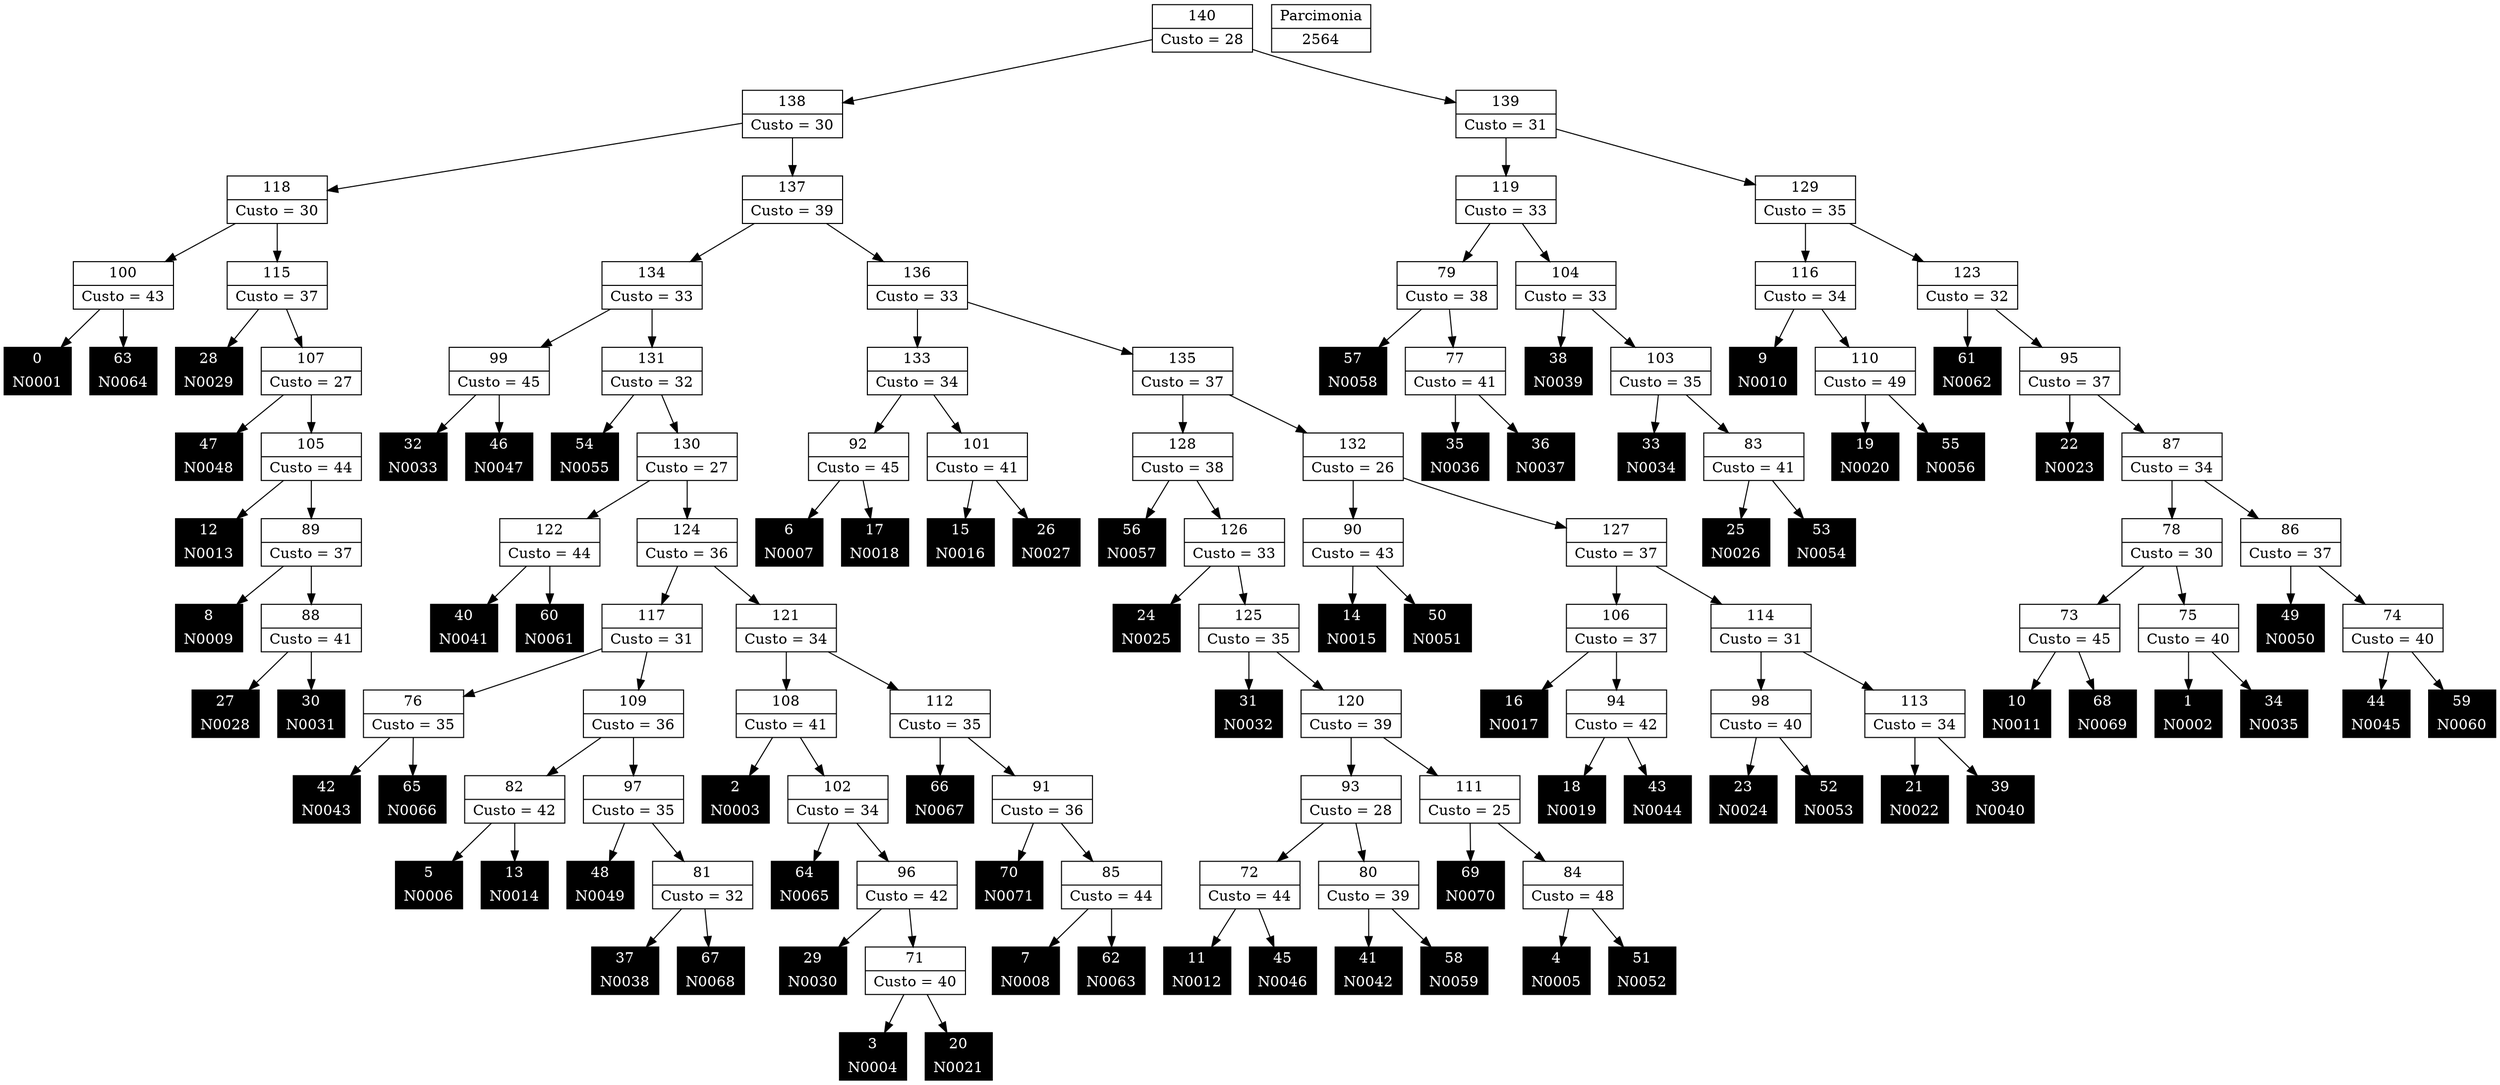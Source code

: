Digraph G {
0 [shape="record", label="{0 | N0001}",style=filled, color=black, fontcolor=white,fontsize=14, height=0.5]
1 [shape="record", label="{1 | N0002}",style=filled, color=black, fontcolor=white,fontsize=14, height=0.5]
2 [shape="record", label="{2 | N0003}",style=filled, color=black, fontcolor=white,fontsize=14, height=0.5]
3 [shape="record", label="{3 | N0004}",style=filled, color=black, fontcolor=white,fontsize=14, height=0.5]
4 [shape="record", label="{4 | N0005}",style=filled, color=black, fontcolor=white,fontsize=14, height=0.5]
5 [shape="record", label="{5 | N0006}",style=filled, color=black, fontcolor=white,fontsize=14, height=0.5]
6 [shape="record", label="{6 | N0007}",style=filled, color=black, fontcolor=white,fontsize=14, height=0.5]
7 [shape="record", label="{7 | N0008}",style=filled, color=black, fontcolor=white,fontsize=14, height=0.5]
8 [shape="record", label="{8 | N0009}",style=filled, color=black, fontcolor=white,fontsize=14, height=0.5]
9 [shape="record", label="{9 | N0010}",style=filled, color=black, fontcolor=white,fontsize=14, height=0.5]
10 [shape="record", label="{10 | N0011}",style=filled, color=black, fontcolor=white,fontsize=14, height=0.5]
11 [shape="record", label="{11 | N0012}",style=filled, color=black, fontcolor=white,fontsize=14, height=0.5]
12 [shape="record", label="{12 | N0013}",style=filled, color=black, fontcolor=white,fontsize=14, height=0.5]
13 [shape="record", label="{13 | N0014}",style=filled, color=black, fontcolor=white,fontsize=14, height=0.5]
14 [shape="record", label="{14 | N0015}",style=filled, color=black, fontcolor=white,fontsize=14, height=0.5]
15 [shape="record", label="{15 | N0016}",style=filled, color=black, fontcolor=white,fontsize=14, height=0.5]
16 [shape="record", label="{16 | N0017}",style=filled, color=black, fontcolor=white,fontsize=14, height=0.5]
17 [shape="record", label="{17 | N0018}",style=filled, color=black, fontcolor=white,fontsize=14, height=0.5]
18 [shape="record", label="{18 | N0019}",style=filled, color=black, fontcolor=white,fontsize=14, height=0.5]
19 [shape="record", label="{19 | N0020}",style=filled, color=black, fontcolor=white,fontsize=14, height=0.5]
20 [shape="record", label="{20 | N0021}",style=filled, color=black, fontcolor=white,fontsize=14, height=0.5]
21 [shape="record", label="{21 | N0022}",style=filled, color=black, fontcolor=white,fontsize=14, height=0.5]
22 [shape="record", label="{22 | N0023}",style=filled, color=black, fontcolor=white,fontsize=14, height=0.5]
23 [shape="record", label="{23 | N0024}",style=filled, color=black, fontcolor=white,fontsize=14, height=0.5]
24 [shape="record", label="{24 | N0025}",style=filled, color=black, fontcolor=white,fontsize=14, height=0.5]
25 [shape="record", label="{25 | N0026}",style=filled, color=black, fontcolor=white,fontsize=14, height=0.5]
26 [shape="record", label="{26 | N0027}",style=filled, color=black, fontcolor=white,fontsize=14, height=0.5]
27 [shape="record", label="{27 | N0028}",style=filled, color=black, fontcolor=white,fontsize=14, height=0.5]
28 [shape="record", label="{28 | N0029}",style=filled, color=black, fontcolor=white,fontsize=14, height=0.5]
29 [shape="record", label="{29 | N0030}",style=filled, color=black, fontcolor=white,fontsize=14, height=0.5]
30 [shape="record", label="{30 | N0031}",style=filled, color=black, fontcolor=white,fontsize=14, height=0.5]
31 [shape="record", label="{31 | N0032}",style=filled, color=black, fontcolor=white,fontsize=14, height=0.5]
32 [shape="record", label="{32 | N0033}",style=filled, color=black, fontcolor=white,fontsize=14, height=0.5]
33 [shape="record", label="{33 | N0034}",style=filled, color=black, fontcolor=white,fontsize=14, height=0.5]
34 [shape="record", label="{34 | N0035}",style=filled, color=black, fontcolor=white,fontsize=14, height=0.5]
35 [shape="record", label="{35 | N0036}",style=filled, color=black, fontcolor=white,fontsize=14, height=0.5]
36 [shape="record", label="{36 | N0037}",style=filled, color=black, fontcolor=white,fontsize=14, height=0.5]
37 [shape="record", label="{37 | N0038}",style=filled, color=black, fontcolor=white,fontsize=14, height=0.5]
38 [shape="record", label="{38 | N0039}",style=filled, color=black, fontcolor=white,fontsize=14, height=0.5]
39 [shape="record", label="{39 | N0040}",style=filled, color=black, fontcolor=white,fontsize=14, height=0.5]
40 [shape="record", label="{40 | N0041}",style=filled, color=black, fontcolor=white,fontsize=14, height=0.5]
41 [shape="record", label="{41 | N0042}",style=filled, color=black, fontcolor=white,fontsize=14, height=0.5]
42 [shape="record", label="{42 | N0043}",style=filled, color=black, fontcolor=white,fontsize=14, height=0.5]
43 [shape="record", label="{43 | N0044}",style=filled, color=black, fontcolor=white,fontsize=14, height=0.5]
44 [shape="record", label="{44 | N0045}",style=filled, color=black, fontcolor=white,fontsize=14, height=0.5]
45 [shape="record", label="{45 | N0046}",style=filled, color=black, fontcolor=white,fontsize=14, height=0.5]
46 [shape="record", label="{46 | N0047}",style=filled, color=black, fontcolor=white,fontsize=14, height=0.5]
47 [shape="record", label="{47 | N0048}",style=filled, color=black, fontcolor=white,fontsize=14, height=0.5]
48 [shape="record", label="{48 | N0049}",style=filled, color=black, fontcolor=white,fontsize=14, height=0.5]
49 [shape="record", label="{49 | N0050}",style=filled, color=black, fontcolor=white,fontsize=14, height=0.5]
50 [shape="record", label="{50 | N0051}",style=filled, color=black, fontcolor=white,fontsize=14, height=0.5]
51 [shape="record", label="{51 | N0052}",style=filled, color=black, fontcolor=white,fontsize=14, height=0.5]
52 [shape="record", label="{52 | N0053}",style=filled, color=black, fontcolor=white,fontsize=14, height=0.5]
53 [shape="record", label="{53 | N0054}",style=filled, color=black, fontcolor=white,fontsize=14, height=0.5]
54 [shape="record", label="{54 | N0055}",style=filled, color=black, fontcolor=white,fontsize=14, height=0.5]
55 [shape="record", label="{55 | N0056}",style=filled, color=black, fontcolor=white,fontsize=14, height=0.5]
56 [shape="record", label="{56 | N0057}",style=filled, color=black, fontcolor=white,fontsize=14, height=0.5]
57 [shape="record", label="{57 | N0058}",style=filled, color=black, fontcolor=white,fontsize=14, height=0.5]
58 [shape="record", label="{58 | N0059}",style=filled, color=black, fontcolor=white,fontsize=14, height=0.5]
59 [shape="record", label="{59 | N0060}",style=filled, color=black, fontcolor=white,fontsize=14, height=0.5]
60 [shape="record", label="{60 | N0061}",style=filled, color=black, fontcolor=white,fontsize=14, height=0.5]
61 [shape="record", label="{61 | N0062}",style=filled, color=black, fontcolor=white,fontsize=14, height=0.5]
62 [shape="record", label="{62 | N0063}",style=filled, color=black, fontcolor=white,fontsize=14, height=0.5]
63 [shape="record", label="{63 | N0064}",style=filled, color=black, fontcolor=white,fontsize=14, height=0.5]
64 [shape="record", label="{64 | N0065}",style=filled, color=black, fontcolor=white,fontsize=14, height=0.5]
65 [shape="record", label="{65 | N0066}",style=filled, color=black, fontcolor=white,fontsize=14, height=0.5]
66 [shape="record", label="{66 | N0067}",style=filled, color=black, fontcolor=white,fontsize=14, height=0.5]
67 [shape="record", label="{67 | N0068}",style=filled, color=black, fontcolor=white,fontsize=14, height=0.5]
68 [shape="record", label="{68 | N0069}",style=filled, color=black, fontcolor=white,fontsize=14, height=0.5]
69 [shape="record", label="{69 | N0070}",style=filled, color=black, fontcolor=white,fontsize=14, height=0.5]
70 [shape="record", label="{70 | N0071}",style=filled, color=black, fontcolor=white,fontsize=14, height=0.5]
71 [shape="record", label="{71|Custo = 40}"]
72 [shape="record", label="{72|Custo = 44}"]
73 [shape="record", label="{73|Custo = 45}"]
74 [shape="record", label="{74|Custo = 40}"]
75 [shape="record", label="{75|Custo = 40}"]
76 [shape="record", label="{76|Custo = 35}"]
77 [shape="record", label="{77|Custo = 41}"]
78 [shape="record", label="{78|Custo = 30}"]
79 [shape="record", label="{79|Custo = 38}"]
80 [shape="record", label="{80|Custo = 39}"]
81 [shape="record", label="{81|Custo = 32}"]
82 [shape="record", label="{82|Custo = 42}"]
83 [shape="record", label="{83|Custo = 41}"]
84 [shape="record", label="{84|Custo = 48}"]
85 [shape="record", label="{85|Custo = 44}"]
86 [shape="record", label="{86|Custo = 37}"]
87 [shape="record", label="{87|Custo = 34}"]
88 [shape="record", label="{88|Custo = 41}"]
89 [shape="record", label="{89|Custo = 37}"]
90 [shape="record", label="{90|Custo = 43}"]
91 [shape="record", label="{91|Custo = 36}"]
92 [shape="record", label="{92|Custo = 45}"]
93 [shape="record", label="{93|Custo = 28}"]
94 [shape="record", label="{94|Custo = 42}"]
95 [shape="record", label="{95|Custo = 37}"]
96 [shape="record", label="{96|Custo = 42}"]
97 [shape="record", label="{97|Custo = 35}"]
98 [shape="record", label="{98|Custo = 40}"]
99 [shape="record", label="{99|Custo = 45}"]
100 [shape="record", label="{100|Custo = 43}"]
101 [shape="record", label="{101|Custo = 41}"]
102 [shape="record", label="{102|Custo = 34}"]
103 [shape="record", label="{103|Custo = 35}"]
104 [shape="record", label="{104|Custo = 33}"]
105 [shape="record", label="{105|Custo = 44}"]
106 [shape="record", label="{106|Custo = 37}"]
107 [shape="record", label="{107|Custo = 27}"]
108 [shape="record", label="{108|Custo = 41}"]
109 [shape="record", label="{109|Custo = 36}"]
110 [shape="record", label="{110|Custo = 49}"]
111 [shape="record", label="{111|Custo = 25}"]
112 [shape="record", label="{112|Custo = 35}"]
113 [shape="record", label="{113|Custo = 34}"]
114 [shape="record", label="{114|Custo = 31}"]
115 [shape="record", label="{115|Custo = 37}"]
116 [shape="record", label="{116|Custo = 34}"]
117 [shape="record", label="{117|Custo = 31}"]
118 [shape="record", label="{118|Custo = 30}"]
119 [shape="record", label="{119|Custo = 33}"]
120 [shape="record", label="{120|Custo = 39}"]
121 [shape="record", label="{121|Custo = 34}"]
122 [shape="record", label="{122|Custo = 44}"]
123 [shape="record", label="{123|Custo = 32}"]
124 [shape="record", label="{124|Custo = 36}"]
125 [shape="record", label="{125|Custo = 35}"]
126 [shape="record", label="{126|Custo = 33}"]
127 [shape="record", label="{127|Custo = 37}"]
128 [shape="record", label="{128|Custo = 38}"]
129 [shape="record", label="{129|Custo = 35}"]
130 [shape="record", label="{130|Custo = 27}"]
131 [shape="record", label="{131|Custo = 32}"]
132 [shape="record", label="{132|Custo = 26}"]
133 [shape="record", label="{133|Custo = 34}"]
134 [shape="record", label="{134|Custo = 33}"]
135 [shape="record", label="{135|Custo = 37}"]
136 [shape="record", label="{136|Custo = 33}"]
137 [shape="record", label="{137|Custo = 39}"]
138 [shape="record", label="{138|Custo = 30}"]
139 [shape="record", label="{139|Custo = 31}"]
140 [shape="record", label="{140|Custo = 28}"]

71->20
71->3
72->45
72->11
73->68
73->10
74->59
74->44
75->34
75->1
76->65
76->42
77->36
77->35
78->75
78->73
79->77
79->57
80->58
80->41
81->67
81->37
82->13
82->5
83->53
83->25
84->51
84->4
85->62
85->7
86->74
86->49
87->86
87->78
88->30
88->27
89->88
89->8
90->50
90->14
91->85
91->70
92->17
92->6
93->80
93->72
94->43
94->18
95->87
95->22
96->71
96->29
97->81
97->48
98->52
98->23
99->46
99->32
100->63
100->0
101->26
101->15
102->96
102->64
103->83
103->33
104->103
104->38
105->89
105->12
106->94
106->16
107->105
107->47
108->102
108->2
109->97
109->82
110->55
110->19
111->84
111->69
112->91
112->66
113->39
113->21
114->113
114->98
115->107
115->28
116->110
116->9
117->109
117->76
118->115
118->100
119->104
119->79
120->111
120->93
121->112
121->108
122->60
122->40
123->95
123->61
124->121
124->117
125->120
125->31
126->125
126->24
127->114
127->106
128->126
128->56
129->123
129->116
130->124
130->122
131->130
131->54
132->127
132->90
133->101
133->92
134->131
134->99
135->132
135->128
136->135
136->133
137->136
137->134
138->137
138->118
139->129
139->119
140->139
140->138

2564 [shape="record", label="{Parcimonia|2564}"]
}